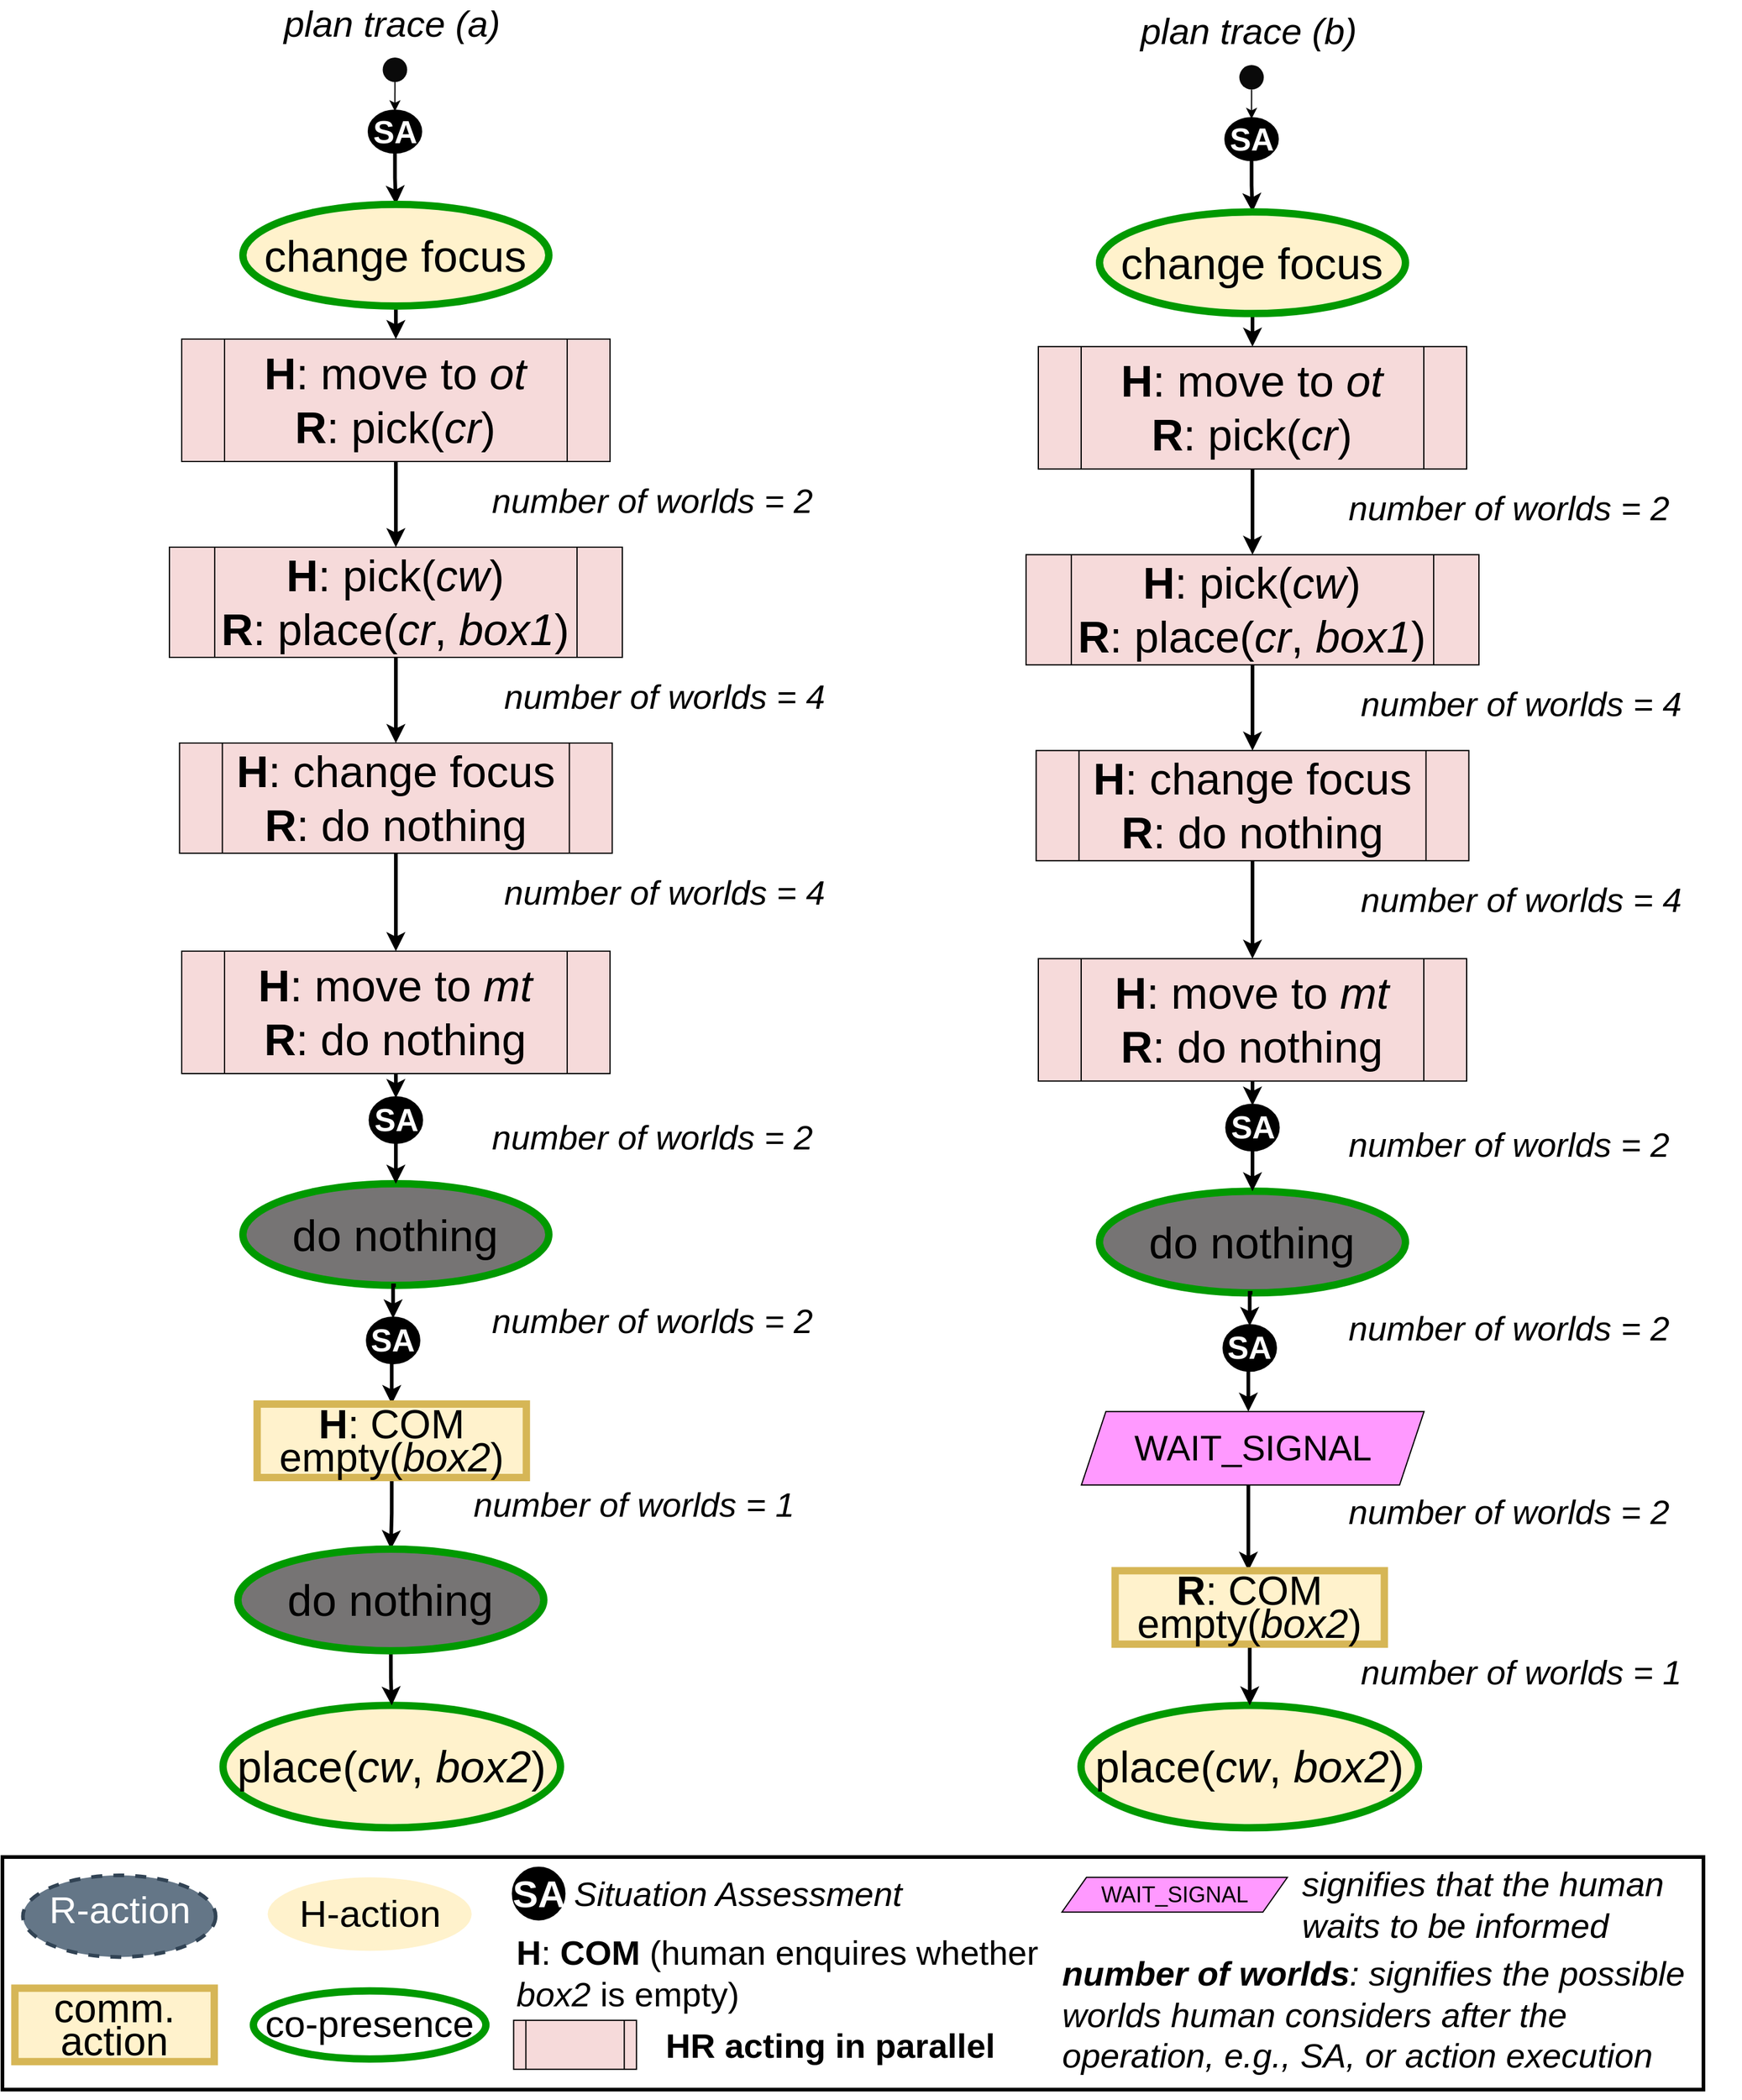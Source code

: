 <mxfile version="24.1.0" type="device">
  <diagram name="Page-1" id="h8_QtExxjoa7SY7U5OXV">
    <mxGraphModel dx="-14445" dy="-3392" grid="1" gridSize="10" guides="1" tooltips="1" connect="1" arrows="1" fold="1" page="1" pageScale="1" pageWidth="850" pageHeight="1100" math="0" shadow="0">
      <root>
        <mxCell id="0" />
        <mxCell id="1" parent="0" />
        <mxCell id="PZUrA_cyGNhuFRPBt--o-118" style="edgeStyle=orthogonalEdgeStyle;rounded=0;orthogonalLoop=1;jettySize=auto;html=1;strokeWidth=3;fontSize=33;" parent="1" source="PZUrA_cyGNhuFRPBt--o-119" target="PZUrA_cyGNhuFRPBt--o-121" edge="1">
          <mxGeometry relative="1" as="geometry" />
        </mxCell>
        <mxCell id="PZUrA_cyGNhuFRPBt--o-119" value="&lt;font color=&quot;#ffffff&quot; style=&quot;font-size: 26px;&quot;&gt;SA&lt;/font&gt;" style="ellipse;whiteSpace=wrap;html=1;shadow=0;glass=0;labelBackgroundColor=none;sketch=0;fontSize=26;strokeColor=default;strokeWidth=3;fillColor=#000000;gradientColor=none;gradientDirection=west;verticalAlign=middle;spacing=0;fontStyle=1" parent="1" vertex="1">
          <mxGeometry x="18729.98" y="5944" width="41.51" height="33" as="geometry" />
        </mxCell>
        <mxCell id="PZUrA_cyGNhuFRPBt--o-120" style="edgeStyle=orthogonalEdgeStyle;rounded=0;orthogonalLoop=1;jettySize=auto;html=1;exitX=0.5;exitY=1;exitDx=0;exitDy=0;entryX=0.5;entryY=0;entryDx=0;entryDy=0;strokeWidth=3;" parent="1" source="PZUrA_cyGNhuFRPBt--o-121" target="PZUrA_cyGNhuFRPBt--o-127" edge="1">
          <mxGeometry relative="1" as="geometry" />
        </mxCell>
        <mxCell id="PZUrA_cyGNhuFRPBt--o-121" value="&lt;font style=&quot;font-size: 36px;&quot;&gt;change focus&lt;/font&gt;" style="ellipse;whiteSpace=wrap;html=1;shadow=0;glass=0;labelBackgroundColor=none;sketch=0;fontSize=33;strokeColor=#009900;strokeWidth=6;fillColor=#fff2cc;" parent="1" vertex="1">
          <mxGeometry x="18626.49" y="6020" width="250" height="83" as="geometry" />
        </mxCell>
        <mxCell id="PZUrA_cyGNhuFRPBt--o-122" style="edgeStyle=orthogonalEdgeStyle;rounded=0;orthogonalLoop=1;jettySize=auto;html=1;exitX=0.5;exitY=1;exitDx=0;exitDy=0;entryX=0.5;entryY=0;entryDx=0;entryDy=0;" parent="1" source="PZUrA_cyGNhuFRPBt--o-123" target="PZUrA_cyGNhuFRPBt--o-119" edge="1">
          <mxGeometry relative="1" as="geometry" />
        </mxCell>
        <mxCell id="PZUrA_cyGNhuFRPBt--o-123" value="" style="ellipse;whiteSpace=wrap;html=1;aspect=fixed;strokeColor=none;strokeWidth=6;fontSize=22;fillColor=#0A0A0A;" parent="1" vertex="1">
          <mxGeometry x="18740.74" y="5900" width="20" height="20" as="geometry" />
        </mxCell>
        <mxCell id="PZUrA_cyGNhuFRPBt--o-124" style="edgeStyle=orthogonalEdgeStyle;rounded=0;orthogonalLoop=1;jettySize=auto;html=1;exitX=0.5;exitY=1;exitDx=0;exitDy=0;entryX=0.5;entryY=0;entryDx=0;entryDy=0;strokeWidth=3;" parent="1" source="PZUrA_cyGNhuFRPBt--o-125" target="PZUrA_cyGNhuFRPBt--o-129" edge="1">
          <mxGeometry relative="1" as="geometry" />
        </mxCell>
        <mxCell id="PZUrA_cyGNhuFRPBt--o-125" value="&lt;font style=&quot;font-size: 36px;&quot;&gt;&lt;b&gt;H&lt;/b&gt;: pick(&lt;i&gt;cw&lt;/i&gt;)&lt;/font&gt;&lt;div&gt;&lt;font style=&quot;font-size: 36px;&quot;&gt;&lt;b&gt;R&lt;/b&gt;: place(&lt;i&gt;cr&lt;/i&gt;, &lt;i&gt;box1&lt;/i&gt;)&lt;/font&gt;&lt;/div&gt;" style="shape=process;whiteSpace=wrap;html=1;backgroundOutline=1;fillColor=#f6dada;" parent="1" vertex="1">
          <mxGeometry x="18566.45" y="6300" width="370.1" height="90" as="geometry" />
        </mxCell>
        <mxCell id="PZUrA_cyGNhuFRPBt--o-126" style="edgeStyle=orthogonalEdgeStyle;rounded=0;orthogonalLoop=1;jettySize=auto;html=1;exitX=0.5;exitY=1;exitDx=0;exitDy=0;entryX=0.5;entryY=0;entryDx=0;entryDy=0;strokeWidth=3;" parent="1" source="PZUrA_cyGNhuFRPBt--o-127" target="PZUrA_cyGNhuFRPBt--o-125" edge="1">
          <mxGeometry relative="1" as="geometry" />
        </mxCell>
        <mxCell id="PZUrA_cyGNhuFRPBt--o-127" value="&lt;font style=&quot;font-size: 36px;&quot;&gt;&lt;b&gt;H&lt;/b&gt;: move to &lt;i&gt;ot&lt;/i&gt;&lt;/font&gt;&lt;div&gt;&lt;font style=&quot;font-size: 36px;&quot;&gt;&lt;b&gt;R&lt;/b&gt;: pick(&lt;i&gt;cr&lt;/i&gt;)&lt;/font&gt;&lt;/div&gt;" style="shape=process;whiteSpace=wrap;html=1;backgroundOutline=1;fillColor=#f6dada;" parent="1" vertex="1">
          <mxGeometry x="18576.49" y="6130" width="350" height="100" as="geometry" />
        </mxCell>
        <mxCell id="PZUrA_cyGNhuFRPBt--o-128" style="edgeStyle=orthogonalEdgeStyle;rounded=0;orthogonalLoop=1;jettySize=auto;html=1;exitX=0.5;exitY=1;exitDx=0;exitDy=0;strokeWidth=3;" parent="1" source="PZUrA_cyGNhuFRPBt--o-129" target="PZUrA_cyGNhuFRPBt--o-131" edge="1">
          <mxGeometry relative="1" as="geometry" />
        </mxCell>
        <mxCell id="PZUrA_cyGNhuFRPBt--o-129" value="&lt;font style=&quot;font-size: 36px;&quot;&gt;&lt;b&gt;H&lt;/b&gt;: change focus&lt;/font&gt;&lt;div&gt;&lt;font style=&quot;font-size: 36px;&quot;&gt;&lt;b&gt;R&lt;/b&gt;: do nothing&lt;/font&gt;&lt;/div&gt;" style="shape=process;whiteSpace=wrap;html=1;backgroundOutline=1;fillColor=#f6dada;" parent="1" vertex="1">
          <mxGeometry x="18574.72" y="6460" width="353.56" height="90" as="geometry" />
        </mxCell>
        <mxCell id="PZUrA_cyGNhuFRPBt--o-130" style="edgeStyle=orthogonalEdgeStyle;rounded=0;orthogonalLoop=1;jettySize=auto;html=1;exitX=0.5;exitY=1;exitDx=0;exitDy=0;entryX=0.5;entryY=0;entryDx=0;entryDy=0;strokeWidth=3;" parent="1" source="PZUrA_cyGNhuFRPBt--o-131" target="PZUrA_cyGNhuFRPBt--o-135" edge="1">
          <mxGeometry relative="1" as="geometry" />
        </mxCell>
        <mxCell id="PZUrA_cyGNhuFRPBt--o-131" value="&lt;font style=&quot;font-size: 36px;&quot;&gt;&lt;b&gt;H&lt;/b&gt;: move to &lt;i&gt;mt&lt;/i&gt;&lt;/font&gt;&lt;div&gt;&lt;font style=&quot;font-size: 36px;&quot;&gt;&lt;b&gt;R&lt;/b&gt;:&amp;nbsp;&lt;/font&gt;&lt;span style=&quot;font-size: 36px; background-color: initial;&quot;&gt;do nothing&lt;/span&gt;&lt;/div&gt;" style="shape=process;whiteSpace=wrap;html=1;backgroundOutline=1;fillColor=#f6dada;" parent="1" vertex="1">
          <mxGeometry x="18576.49" y="6630" width="350" height="100" as="geometry" />
        </mxCell>
        <mxCell id="PZUrA_cyGNhuFRPBt--o-132" style="edgeStyle=orthogonalEdgeStyle;rounded=0;orthogonalLoop=1;jettySize=auto;html=1;exitX=0.5;exitY=1;exitDx=0;exitDy=0;entryX=0.5;entryY=0;entryDx=0;entryDy=0;strokeWidth=3;" parent="1" source="PZUrA_cyGNhuFRPBt--o-150" target="PZUrA_cyGNhuFRPBt--o-137" edge="1">
          <mxGeometry relative="1" as="geometry" />
        </mxCell>
        <mxCell id="PZUrA_cyGNhuFRPBt--o-133" value="&lt;font style=&quot;font-size: 36px;&quot;&gt;do nothing&lt;/font&gt;" style="ellipse;whiteSpace=wrap;html=1;shadow=0;glass=0;labelBackgroundColor=none;sketch=0;fontSize=33;strokeColor=#009900;strokeWidth=6;fillColor=#767474;" parent="1" vertex="1">
          <mxGeometry x="18626.49" y="6820" width="250" height="83" as="geometry" />
        </mxCell>
        <mxCell id="PZUrA_cyGNhuFRPBt--o-134" style="edgeStyle=orthogonalEdgeStyle;rounded=0;orthogonalLoop=1;jettySize=auto;html=1;exitX=0.5;exitY=1;exitDx=0;exitDy=0;entryX=0.5;entryY=0;entryDx=0;entryDy=0;strokeWidth=3;" parent="1" source="PZUrA_cyGNhuFRPBt--o-135" target="PZUrA_cyGNhuFRPBt--o-133" edge="1">
          <mxGeometry relative="1" as="geometry" />
        </mxCell>
        <mxCell id="PZUrA_cyGNhuFRPBt--o-135" value="&lt;font color=&quot;#ffffff&quot; style=&quot;font-size: 26px;&quot;&gt;SA&lt;/font&gt;" style="ellipse;whiteSpace=wrap;html=1;shadow=0;glass=0;labelBackgroundColor=none;sketch=0;fontSize=26;strokeColor=default;strokeWidth=3;fillColor=#000000;gradientColor=none;gradientDirection=west;verticalAlign=middle;spacing=0;fontStyle=1" parent="1" vertex="1">
          <mxGeometry x="18730.74" y="6750" width="41.51" height="36" as="geometry" />
        </mxCell>
        <mxCell id="PZUrA_cyGNhuFRPBt--o-163" style="edgeStyle=orthogonalEdgeStyle;rounded=0;orthogonalLoop=1;jettySize=auto;html=1;exitX=0.5;exitY=1;exitDx=0;exitDy=0;entryX=0.5;entryY=0;entryDx=0;entryDy=0;strokeWidth=3;" parent="1" source="PZUrA_cyGNhuFRPBt--o-137" target="PZUrA_cyGNhuFRPBt--o-140" edge="1">
          <mxGeometry relative="1" as="geometry" />
        </mxCell>
        <mxCell id="PZUrA_cyGNhuFRPBt--o-137" value="&lt;p style=&quot;line-height: 0.8;&quot;&gt;&lt;b&gt;H&lt;/b&gt;: COM&lt;br&gt;empty(&lt;i&gt;box2&lt;/i&gt;)&lt;/p&gt;" style="rounded=0;whiteSpace=wrap;html=1;strokeColor=#d6b656;strokeWidth=6;fillColor=#fff2cc;fontSize=33;" parent="1" vertex="1">
          <mxGeometry x="18638.13" y="7000" width="220" height="60" as="geometry" />
        </mxCell>
        <mxCell id="PZUrA_cyGNhuFRPBt--o-138" value="&lt;font style=&quot;font-size: 36px;&quot;&gt;place(&lt;i&gt;cw&lt;/i&gt;, &lt;i&gt;box2&lt;/i&gt;)&lt;/font&gt;" style="ellipse;whiteSpace=wrap;html=1;shadow=0;glass=0;labelBackgroundColor=none;sketch=0;fontSize=33;strokeColor=#009900;strokeWidth=6;fillColor=#fff2cc;" parent="1" vertex="1">
          <mxGeometry x="18610.26" y="7246.14" width="275.75" height="100" as="geometry" />
        </mxCell>
        <mxCell id="PZUrA_cyGNhuFRPBt--o-166" style="edgeStyle=orthogonalEdgeStyle;rounded=0;orthogonalLoop=1;jettySize=auto;html=1;exitX=0.5;exitY=1;exitDx=0;exitDy=0;entryX=0.5;entryY=0;entryDx=0;entryDy=0;strokeWidth=3;" parent="1" source="PZUrA_cyGNhuFRPBt--o-140" target="PZUrA_cyGNhuFRPBt--o-138" edge="1">
          <mxGeometry relative="1" as="geometry" />
        </mxCell>
        <mxCell id="PZUrA_cyGNhuFRPBt--o-140" value="&lt;font style=&quot;font-size: 36px;&quot;&gt;do nothing&lt;/font&gt;" style="ellipse;whiteSpace=wrap;html=1;shadow=0;glass=0;labelBackgroundColor=none;sketch=0;fontSize=33;strokeColor=#009900;strokeWidth=6;fillColor=#767474;" parent="1" vertex="1">
          <mxGeometry x="18622.38" y="7118.5" width="250" height="83" as="geometry" />
        </mxCell>
        <mxCell id="PZUrA_cyGNhuFRPBt--o-141" value="" style="rounded=0;whiteSpace=wrap;html=1;shadow=0;glass=0;labelBackgroundColor=none;labelBorderColor=none;sketch=0;fontSize=28;fontColor=#000000;strokeColor=#000000;strokeWidth=3;fillColor=none;gradientColor=none;gradientDirection=west;container=0;" parent="1" vertex="1">
          <mxGeometry x="18430" y="7370" width="1390" height="190" as="geometry" />
        </mxCell>
        <mxCell id="PZUrA_cyGNhuFRPBt--o-142" value="&lt;p style=&quot;line-height: 0.8; font-size: 31px;&quot;&gt;co-presence&lt;/p&gt;" style="ellipse;whiteSpace=wrap;html=1;shadow=0;glass=0;labelBackgroundColor=none;sketch=0;fontSize=31;strokeColor=#009900;strokeWidth=6;fillColor=none;gradientDirection=west;container=0;" parent="1" vertex="1">
          <mxGeometry x="18635.06" y="7479.32" width="190" height="55.68" as="geometry" />
        </mxCell>
        <mxCell id="PZUrA_cyGNhuFRPBt--o-143" value="&lt;i&gt;Situation Assessment&lt;/i&gt;" style="text;html=1;strokeColor=none;fillColor=none;align=left;verticalAlign=middle;whiteSpace=wrap;rounded=0;shadow=0;glass=0;labelBackgroundColor=none;labelBorderColor=none;sketch=0;fontSize=28;fontColor=#000000;container=0;" parent="1" vertex="1">
          <mxGeometry x="18894.93" y="7388.3" width="311.8" height="23.14" as="geometry" />
        </mxCell>
        <mxCell id="PZUrA_cyGNhuFRPBt--o-144" value="&lt;span style=&quot;font-size: 28px;&quot;&gt;&lt;b&gt;H&lt;/b&gt;:&amp;nbsp;&lt;/span&gt;&lt;span style=&quot;font-size: 28px;&quot;&gt;&lt;b&gt;COM&lt;/b&gt;&lt;/span&gt;&amp;nbsp;(human enquires whether &lt;i&gt;box2&lt;/i&gt; is empty)" style="text;html=1;strokeColor=none;fillColor=none;align=left;verticalAlign=middle;whiteSpace=wrap;rounded=0;shadow=0;glass=0;labelBackgroundColor=none;labelBorderColor=none;sketch=0;fontSize=28;fontColor=#000000;container=0;" parent="1" vertex="1">
          <mxGeometry x="18847.73" y="7426.6" width="460.8" height="76.8" as="geometry" />
        </mxCell>
        <mxCell id="PZUrA_cyGNhuFRPBt--o-145" value="&lt;font color=&quot;#ffffff&quot; style=&quot;font-size: 31px;&quot;&gt;SA&lt;/font&gt;" style="ellipse;whiteSpace=wrap;html=1;shadow=0;glass=0;labelBackgroundColor=none;sketch=0;fontSize=31;strokeColor=default;strokeWidth=3;fillColor=#000000;gradientColor=none;gradientDirection=west;verticalAlign=middle;spacing=0;fontStyle=1;container=0;" parent="1" vertex="1">
          <mxGeometry x="18847.73" y="7379.42" width="40.9" height="40.9" as="geometry" />
        </mxCell>
        <mxCell id="PZUrA_cyGNhuFRPBt--o-146" value="&lt;p style=&quot;line-height: 0.8; font-size: 31px;&quot;&gt;R-action&lt;/p&gt;" style="ellipse;whiteSpace=wrap;shadow=0;glass=0;dashed=1;labelBackgroundColor=none;sketch=0;fontSize=31;strokeColor=#314354;strokeWidth=3;fillColor=#647687;container=0;spacingBottom=8;html=1;fontColor=#ffffff;" parent="1" vertex="1">
          <mxGeometry x="18446.73" y="7385" width="157.5" height="66.7" as="geometry" />
        </mxCell>
        <mxCell id="PZUrA_cyGNhuFRPBt--o-147" value="&lt;p style=&quot;line-height: 0.8; font-size: 31px;&quot;&gt;H-action&lt;/p&gt;" style="ellipse;whiteSpace=wrap;shadow=0;glass=0;dashed=1;labelBackgroundColor=none;sketch=0;fontSize=31;strokeColor=none;strokeWidth=3;fillColor=#FFF2CC;gradientColor=none;container=0;html=1;" parent="1" vertex="1">
          <mxGeometry x="18646.73" y="7386.65" width="166.67" height="60" as="geometry" />
        </mxCell>
        <mxCell id="PZUrA_cyGNhuFRPBt--o-148" value="&lt;p style=&quot;line-height: 0.8;&quot;&gt;comm.&lt;br&gt;action&lt;/p&gt;" style="rounded=0;whiteSpace=wrap;html=1;strokeColor=#d6b656;strokeWidth=6;fillColor=#fff2cc;fontSize=33;" parent="1" vertex="1">
          <mxGeometry x="18440.17" y="7477.16" width="162.91" height="60" as="geometry" />
        </mxCell>
        <mxCell id="PZUrA_cyGNhuFRPBt--o-149" value="" style="edgeStyle=orthogonalEdgeStyle;rounded=0;orthogonalLoop=1;jettySize=auto;html=1;exitX=0.5;exitY=1;exitDx=0;exitDy=0;entryX=0.5;entryY=0;entryDx=0;entryDy=0;strokeWidth=3;" parent="1" source="PZUrA_cyGNhuFRPBt--o-133" target="PZUrA_cyGNhuFRPBt--o-150" edge="1">
          <mxGeometry relative="1" as="geometry">
            <mxPoint x="18751" y="6903" as="sourcePoint" />
            <mxPoint x="18752" y="7000" as="targetPoint" />
          </mxGeometry>
        </mxCell>
        <mxCell id="PZUrA_cyGNhuFRPBt--o-150" value="&lt;font color=&quot;#ffffff&quot; style=&quot;font-size: 26px;&quot;&gt;SA&lt;/font&gt;" style="ellipse;whiteSpace=wrap;html=1;shadow=0;glass=0;labelBackgroundColor=none;sketch=0;fontSize=26;strokeColor=default;strokeWidth=3;fillColor=#000000;gradientColor=none;gradientDirection=west;verticalAlign=middle;spacing=0;fontStyle=1" parent="1" vertex="1">
          <mxGeometry x="18728.49" y="6930" width="41.51" height="36" as="geometry" />
        </mxCell>
        <mxCell id="PZUrA_cyGNhuFRPBt--o-155" value="" style="shape=process;whiteSpace=wrap;html=1;backgroundOutline=1;fillColor=#f6dada;" parent="1" vertex="1">
          <mxGeometry x="18847.73" y="7503.4" width="100.4" height="40" as="geometry" />
        </mxCell>
        <mxCell id="PZUrA_cyGNhuFRPBt--o-156" value="&lt;b&gt;HR acting in parallel&lt;/b&gt;" style="text;html=1;strokeColor=none;fillColor=none;align=left;verticalAlign=middle;whiteSpace=wrap;rounded=0;shadow=0;glass=0;labelBackgroundColor=none;labelBorderColor=none;sketch=0;fontSize=28;fontColor=#000000;container=0;" parent="1" vertex="1">
          <mxGeometry x="18970" y="7503.4" width="310" height="41.6" as="geometry" />
        </mxCell>
        <mxCell id="PZUrA_cyGNhuFRPBt--o-157" value="&lt;i&gt;number of worlds = 4&lt;/i&gt;" style="text;html=1;strokeColor=none;fillColor=none;align=left;verticalAlign=middle;whiteSpace=wrap;rounded=0;shadow=0;glass=0;labelBackgroundColor=none;labelBorderColor=none;sketch=0;fontSize=28;fontColor=#000000;container=0;" parent="1" vertex="1">
          <mxGeometry x="18838.2" y="6570" width="311.8" height="23.14" as="geometry" />
        </mxCell>
        <mxCell id="PZUrA_cyGNhuFRPBt--o-158" value="&lt;i&gt;number of worlds = 2&lt;/i&gt;" style="text;html=1;strokeColor=none;fillColor=none;align=left;verticalAlign=middle;whiteSpace=wrap;rounded=0;shadow=0;glass=0;labelBackgroundColor=none;labelBorderColor=none;sketch=0;fontSize=28;fontColor=#000000;container=0;" parent="1" vertex="1">
          <mxGeometry x="18828.2" y="6250" width="311.8" height="23.14" as="geometry" />
        </mxCell>
        <mxCell id="PZUrA_cyGNhuFRPBt--o-159" value="&lt;i&gt;number of worlds = 4&lt;/i&gt;" style="text;html=1;strokeColor=none;fillColor=none;align=left;verticalAlign=middle;whiteSpace=wrap;rounded=0;shadow=0;glass=0;labelBackgroundColor=none;labelBorderColor=none;sketch=0;fontSize=28;fontColor=#000000;container=0;" parent="1" vertex="1">
          <mxGeometry x="18838.2" y="6410" width="311.8" height="23.14" as="geometry" />
        </mxCell>
        <mxCell id="PZUrA_cyGNhuFRPBt--o-160" value="&lt;i&gt;number of worlds = 2&lt;/i&gt;" style="text;html=1;strokeColor=none;fillColor=none;align=left;verticalAlign=middle;whiteSpace=wrap;rounded=0;shadow=0;glass=0;labelBackgroundColor=none;labelBorderColor=none;sketch=0;fontSize=28;fontColor=#000000;container=0;" parent="1" vertex="1">
          <mxGeometry x="18828.2" y="6770" width="311.8" height="23.14" as="geometry" />
        </mxCell>
        <mxCell id="PZUrA_cyGNhuFRPBt--o-161" value="&lt;i&gt;number of worlds = 2&lt;/i&gt;" style="text;html=1;strokeColor=none;fillColor=none;align=left;verticalAlign=middle;whiteSpace=wrap;rounded=0;shadow=0;glass=0;labelBackgroundColor=none;labelBorderColor=none;sketch=0;fontSize=28;fontColor=#000000;container=0;" parent="1" vertex="1">
          <mxGeometry x="18828.2" y="6920" width="311.8" height="23.14" as="geometry" />
        </mxCell>
        <mxCell id="PZUrA_cyGNhuFRPBt--o-162" value="&lt;i&gt;number of worlds = 1&lt;/i&gt;" style="text;html=1;strokeColor=none;fillColor=none;align=left;verticalAlign=middle;whiteSpace=wrap;rounded=0;shadow=0;glass=0;labelBackgroundColor=none;labelBorderColor=none;sketch=0;fontSize=28;fontColor=#000000;container=0;" parent="1" vertex="1">
          <mxGeometry x="18813" y="7070" width="311.8" height="23.14" as="geometry" />
        </mxCell>
        <mxCell id="PZUrA_cyGNhuFRPBt--o-169" style="edgeStyle=orthogonalEdgeStyle;rounded=0;orthogonalLoop=1;jettySize=auto;html=1;strokeWidth=3;fontSize=33;" parent="1" source="PZUrA_cyGNhuFRPBt--o-170" target="PZUrA_cyGNhuFRPBt--o-172" edge="1">
          <mxGeometry relative="1" as="geometry" />
        </mxCell>
        <mxCell id="PZUrA_cyGNhuFRPBt--o-170" value="&lt;font color=&quot;#ffffff&quot; style=&quot;font-size: 26px;&quot;&gt;SA&lt;/font&gt;" style="ellipse;whiteSpace=wrap;html=1;shadow=0;glass=0;labelBackgroundColor=none;sketch=0;fontSize=26;strokeColor=default;strokeWidth=3;fillColor=#000000;gradientColor=none;gradientDirection=west;verticalAlign=middle;spacing=0;fontStyle=1" parent="1" vertex="1">
          <mxGeometry x="19429.98" y="5950.14" width="41.51" height="33" as="geometry" />
        </mxCell>
        <mxCell id="PZUrA_cyGNhuFRPBt--o-171" style="edgeStyle=orthogonalEdgeStyle;rounded=0;orthogonalLoop=1;jettySize=auto;html=1;exitX=0.5;exitY=1;exitDx=0;exitDy=0;entryX=0.5;entryY=0;entryDx=0;entryDy=0;strokeWidth=3;" parent="1" source="PZUrA_cyGNhuFRPBt--o-172" target="PZUrA_cyGNhuFRPBt--o-178" edge="1">
          <mxGeometry relative="1" as="geometry" />
        </mxCell>
        <mxCell id="PZUrA_cyGNhuFRPBt--o-172" value="&lt;font style=&quot;font-size: 36px;&quot;&gt;change focus&lt;/font&gt;" style="ellipse;whiteSpace=wrap;html=1;shadow=0;glass=0;labelBackgroundColor=none;sketch=0;fontSize=33;strokeColor=#009900;strokeWidth=6;fillColor=#fff2cc;" parent="1" vertex="1">
          <mxGeometry x="19326.49" y="6026.14" width="250" height="83" as="geometry" />
        </mxCell>
        <mxCell id="PZUrA_cyGNhuFRPBt--o-173" style="edgeStyle=orthogonalEdgeStyle;rounded=0;orthogonalLoop=1;jettySize=auto;html=1;exitX=0.5;exitY=1;exitDx=0;exitDy=0;entryX=0.5;entryY=0;entryDx=0;entryDy=0;" parent="1" source="PZUrA_cyGNhuFRPBt--o-174" target="PZUrA_cyGNhuFRPBt--o-170" edge="1">
          <mxGeometry relative="1" as="geometry" />
        </mxCell>
        <mxCell id="PZUrA_cyGNhuFRPBt--o-174" value="" style="ellipse;whiteSpace=wrap;html=1;aspect=fixed;strokeColor=none;strokeWidth=6;fontSize=22;fillColor=#0A0A0A;" parent="1" vertex="1">
          <mxGeometry x="19440.74" y="5906.14" width="20" height="20" as="geometry" />
        </mxCell>
        <mxCell id="PZUrA_cyGNhuFRPBt--o-175" style="edgeStyle=orthogonalEdgeStyle;rounded=0;orthogonalLoop=1;jettySize=auto;html=1;exitX=0.5;exitY=1;exitDx=0;exitDy=0;entryX=0.5;entryY=0;entryDx=0;entryDy=0;strokeWidth=3;" parent="1" source="PZUrA_cyGNhuFRPBt--o-176" target="PZUrA_cyGNhuFRPBt--o-180" edge="1">
          <mxGeometry relative="1" as="geometry" />
        </mxCell>
        <mxCell id="PZUrA_cyGNhuFRPBt--o-176" value="&lt;font style=&quot;font-size: 36px;&quot;&gt;&lt;b&gt;H&lt;/b&gt;: pick(&lt;i&gt;cw&lt;/i&gt;)&lt;/font&gt;&lt;div&gt;&lt;font style=&quot;font-size: 36px;&quot;&gt;&lt;b&gt;R&lt;/b&gt;: place(&lt;i&gt;cr&lt;/i&gt;, &lt;i&gt;box1&lt;/i&gt;)&lt;/font&gt;&lt;/div&gt;" style="shape=process;whiteSpace=wrap;html=1;backgroundOutline=1;fillColor=#f6dada;" parent="1" vertex="1">
          <mxGeometry x="19266.45" y="6306.14" width="370.1" height="90" as="geometry" />
        </mxCell>
        <mxCell id="PZUrA_cyGNhuFRPBt--o-177" style="edgeStyle=orthogonalEdgeStyle;rounded=0;orthogonalLoop=1;jettySize=auto;html=1;exitX=0.5;exitY=1;exitDx=0;exitDy=0;entryX=0.5;entryY=0;entryDx=0;entryDy=0;strokeWidth=3;" parent="1" source="PZUrA_cyGNhuFRPBt--o-178" target="PZUrA_cyGNhuFRPBt--o-176" edge="1">
          <mxGeometry relative="1" as="geometry" />
        </mxCell>
        <mxCell id="PZUrA_cyGNhuFRPBt--o-178" value="&lt;font style=&quot;font-size: 36px;&quot;&gt;&lt;b&gt;H&lt;/b&gt;: move to &lt;i&gt;ot&lt;/i&gt;&lt;/font&gt;&lt;div&gt;&lt;font style=&quot;font-size: 36px;&quot;&gt;&lt;b&gt;R&lt;/b&gt;: pick(&lt;i&gt;cr&lt;/i&gt;)&lt;/font&gt;&lt;/div&gt;" style="shape=process;whiteSpace=wrap;html=1;backgroundOutline=1;fillColor=#f6dada;" parent="1" vertex="1">
          <mxGeometry x="19276.49" y="6136.14" width="350" height="100" as="geometry" />
        </mxCell>
        <mxCell id="PZUrA_cyGNhuFRPBt--o-179" style="edgeStyle=orthogonalEdgeStyle;rounded=0;orthogonalLoop=1;jettySize=auto;html=1;exitX=0.5;exitY=1;exitDx=0;exitDy=0;strokeWidth=3;" parent="1" source="PZUrA_cyGNhuFRPBt--o-180" target="PZUrA_cyGNhuFRPBt--o-182" edge="1">
          <mxGeometry relative="1" as="geometry" />
        </mxCell>
        <mxCell id="PZUrA_cyGNhuFRPBt--o-180" value="&lt;font style=&quot;font-size: 36px;&quot;&gt;&lt;b&gt;H&lt;/b&gt;: change focus&lt;/font&gt;&lt;div&gt;&lt;font style=&quot;font-size: 36px;&quot;&gt;&lt;b&gt;R&lt;/b&gt;: do nothing&lt;/font&gt;&lt;/div&gt;" style="shape=process;whiteSpace=wrap;html=1;backgroundOutline=1;fillColor=#f6dada;" parent="1" vertex="1">
          <mxGeometry x="19274.72" y="6466.14" width="353.56" height="90" as="geometry" />
        </mxCell>
        <mxCell id="PZUrA_cyGNhuFRPBt--o-181" style="edgeStyle=orthogonalEdgeStyle;rounded=0;orthogonalLoop=1;jettySize=auto;html=1;exitX=0.5;exitY=1;exitDx=0;exitDy=0;entryX=0.5;entryY=0;entryDx=0;entryDy=0;strokeWidth=3;" parent="1" source="PZUrA_cyGNhuFRPBt--o-182" target="PZUrA_cyGNhuFRPBt--o-186" edge="1">
          <mxGeometry relative="1" as="geometry" />
        </mxCell>
        <mxCell id="PZUrA_cyGNhuFRPBt--o-182" value="&lt;font style=&quot;font-size: 36px;&quot;&gt;&lt;b&gt;H&lt;/b&gt;: move to &lt;i&gt;mt&lt;/i&gt;&lt;/font&gt;&lt;div&gt;&lt;font style=&quot;font-size: 36px;&quot;&gt;&lt;b&gt;R&lt;/b&gt;:&amp;nbsp;&lt;/font&gt;&lt;span style=&quot;font-size: 36px; background-color: initial;&quot;&gt;do nothing&lt;/span&gt;&lt;/div&gt;" style="shape=process;whiteSpace=wrap;html=1;backgroundOutline=1;fillColor=#f6dada;" parent="1" vertex="1">
          <mxGeometry x="19276.49" y="6636.14" width="350" height="100" as="geometry" />
        </mxCell>
        <mxCell id="PZUrA_cyGNhuFRPBt--o-183" style="edgeStyle=orthogonalEdgeStyle;rounded=0;orthogonalLoop=1;jettySize=auto;html=1;exitX=0.5;exitY=1;exitDx=0;exitDy=0;entryX=0.5;entryY=0;entryDx=0;entryDy=0;strokeWidth=3;" parent="1" source="PZUrA_cyGNhuFRPBt--o-193" edge="1">
          <mxGeometry relative="1" as="geometry">
            <mxPoint x="19448.13" y="7006.14" as="targetPoint" />
          </mxGeometry>
        </mxCell>
        <mxCell id="PZUrA_cyGNhuFRPBt--o-184" value="&lt;font style=&quot;font-size: 36px;&quot;&gt;do nothing&lt;/font&gt;" style="ellipse;whiteSpace=wrap;html=1;shadow=0;glass=0;labelBackgroundColor=none;sketch=0;fontSize=33;strokeColor=#009900;strokeWidth=6;fillColor=#767474;" parent="1" vertex="1">
          <mxGeometry x="19326.49" y="6826.14" width="250" height="83" as="geometry" />
        </mxCell>
        <mxCell id="PZUrA_cyGNhuFRPBt--o-185" style="edgeStyle=orthogonalEdgeStyle;rounded=0;orthogonalLoop=1;jettySize=auto;html=1;exitX=0.5;exitY=1;exitDx=0;exitDy=0;entryX=0.5;entryY=0;entryDx=0;entryDy=0;strokeWidth=3;" parent="1" source="PZUrA_cyGNhuFRPBt--o-186" target="PZUrA_cyGNhuFRPBt--o-184" edge="1">
          <mxGeometry relative="1" as="geometry" />
        </mxCell>
        <mxCell id="PZUrA_cyGNhuFRPBt--o-186" value="&lt;font color=&quot;#ffffff&quot; style=&quot;font-size: 26px;&quot;&gt;SA&lt;/font&gt;" style="ellipse;whiteSpace=wrap;html=1;shadow=0;glass=0;labelBackgroundColor=none;sketch=0;fontSize=26;strokeColor=default;strokeWidth=3;fillColor=#000000;gradientColor=none;gradientDirection=west;verticalAlign=middle;spacing=0;fontStyle=1" parent="1" vertex="1">
          <mxGeometry x="19430.74" y="6756.14" width="41.51" height="36" as="geometry" />
        </mxCell>
        <mxCell id="PZUrA_cyGNhuFRPBt--o-187" style="edgeStyle=orthogonalEdgeStyle;rounded=0;orthogonalLoop=1;jettySize=auto;html=1;exitX=0.5;exitY=1;exitDx=0;exitDy=0;entryX=0.5;entryY=0;entryDx=0;entryDy=0;strokeWidth=3;" parent="1" edge="1">
          <mxGeometry relative="1" as="geometry">
            <mxPoint x="19448.13" y="7056.14" as="sourcePoint" />
            <mxPoint x="19448.13" y="7136.14" as="targetPoint" />
          </mxGeometry>
        </mxCell>
        <mxCell id="PZUrA_cyGNhuFRPBt--o-189" value="&lt;font style=&quot;font-size: 36px;&quot;&gt;place(&lt;i&gt;cw&lt;/i&gt;, &lt;i&gt;box2&lt;/i&gt;)&lt;/font&gt;" style="ellipse;whiteSpace=wrap;html=1;shadow=0;glass=0;labelBackgroundColor=none;sketch=0;fontSize=33;strokeColor=#009900;strokeWidth=6;fillColor=#fff2cc;" parent="1" vertex="1">
          <mxGeometry x="19311.37" y="7246.14" width="275.75" height="100" as="geometry" />
        </mxCell>
        <mxCell id="PZUrA_cyGNhuFRPBt--o-192" value="" style="edgeStyle=orthogonalEdgeStyle;rounded=0;orthogonalLoop=1;jettySize=auto;html=1;exitX=0.5;exitY=1;exitDx=0;exitDy=0;entryX=0.5;entryY=0;entryDx=0;entryDy=0;strokeWidth=3;" parent="1" source="PZUrA_cyGNhuFRPBt--o-184" target="PZUrA_cyGNhuFRPBt--o-193" edge="1">
          <mxGeometry relative="1" as="geometry">
            <mxPoint x="19451" y="6909.14" as="sourcePoint" />
            <mxPoint x="19452" y="7006.14" as="targetPoint" />
          </mxGeometry>
        </mxCell>
        <mxCell id="PZUrA_cyGNhuFRPBt--o-193" value="&lt;font color=&quot;#ffffff&quot; style=&quot;font-size: 26px;&quot;&gt;SA&lt;/font&gt;" style="ellipse;whiteSpace=wrap;html=1;shadow=0;glass=0;labelBackgroundColor=none;sketch=0;fontSize=26;strokeColor=default;strokeWidth=3;fillColor=#000000;gradientColor=none;gradientDirection=west;verticalAlign=middle;spacing=0;fontStyle=1" parent="1" vertex="1">
          <mxGeometry x="19428.49" y="6936.14" width="41.51" height="36" as="geometry" />
        </mxCell>
        <mxCell id="PZUrA_cyGNhuFRPBt--o-194" value="&lt;i&gt;number of worlds = 4&lt;/i&gt;" style="text;html=1;strokeColor=none;fillColor=none;align=left;verticalAlign=middle;whiteSpace=wrap;rounded=0;shadow=0;glass=0;labelBackgroundColor=none;labelBorderColor=none;sketch=0;fontSize=28;fontColor=#000000;container=0;" parent="1" vertex="1">
          <mxGeometry x="19538.2" y="6576.14" width="311.8" height="23.14" as="geometry" />
        </mxCell>
        <mxCell id="PZUrA_cyGNhuFRPBt--o-195" value="&lt;i&gt;number of worlds = 2&lt;/i&gt;" style="text;html=1;strokeColor=none;fillColor=none;align=left;verticalAlign=middle;whiteSpace=wrap;rounded=0;shadow=0;glass=0;labelBackgroundColor=none;labelBorderColor=none;sketch=0;fontSize=28;fontColor=#000000;container=0;" parent="1" vertex="1">
          <mxGeometry x="19528.2" y="6256.14" width="311.8" height="23.14" as="geometry" />
        </mxCell>
        <mxCell id="PZUrA_cyGNhuFRPBt--o-196" value="&lt;i&gt;number of worlds = 4&lt;/i&gt;" style="text;html=1;strokeColor=none;fillColor=none;align=left;verticalAlign=middle;whiteSpace=wrap;rounded=0;shadow=0;glass=0;labelBackgroundColor=none;labelBorderColor=none;sketch=0;fontSize=28;fontColor=#000000;container=0;" parent="1" vertex="1">
          <mxGeometry x="19538.2" y="6416.14" width="311.8" height="23.14" as="geometry" />
        </mxCell>
        <mxCell id="PZUrA_cyGNhuFRPBt--o-197" value="&lt;i&gt;number of worlds = 2&lt;/i&gt;" style="text;html=1;strokeColor=none;fillColor=none;align=left;verticalAlign=middle;whiteSpace=wrap;rounded=0;shadow=0;glass=0;labelBackgroundColor=none;labelBorderColor=none;sketch=0;fontSize=28;fontColor=#000000;container=0;" parent="1" vertex="1">
          <mxGeometry x="19528.2" y="6776.14" width="311.8" height="23.14" as="geometry" />
        </mxCell>
        <mxCell id="PZUrA_cyGNhuFRPBt--o-198" value="&lt;i&gt;number of worlds = 2&lt;/i&gt;" style="text;html=1;strokeColor=none;fillColor=none;align=left;verticalAlign=middle;whiteSpace=wrap;rounded=0;shadow=0;glass=0;labelBackgroundColor=none;labelBorderColor=none;sketch=0;fontSize=28;fontColor=#000000;container=0;" parent="1" vertex="1">
          <mxGeometry x="19528.2" y="6926.14" width="311.8" height="23.14" as="geometry" />
        </mxCell>
        <mxCell id="PZUrA_cyGNhuFRPBt--o-199" value="&lt;i&gt;&lt;font style=&quot;font-size: 30px;&quot;&gt;plan trace (a)&lt;/font&gt;&lt;/i&gt;" style="text;html=1;strokeColor=none;fillColor=none;align=left;verticalAlign=middle;whiteSpace=wrap;rounded=0;shadow=0;glass=0;labelBackgroundColor=none;labelBorderColor=none;sketch=0;fontSize=28;fontColor=#000000;container=0;" parent="1" vertex="1">
          <mxGeometry x="18658.02" y="5860" width="190" height="23.14" as="geometry" />
        </mxCell>
        <mxCell id="PZUrA_cyGNhuFRPBt--o-201" value="&lt;font style=&quot;font-size: 29px;&quot;&gt;WAIT_SIGNAL&lt;/font&gt;" style="shape=parallelogram;perimeter=parallelogramPerimeter;whiteSpace=wrap;html=1;fixedSize=1;fillColor=#FF99FF;" parent="1" vertex="1">
          <mxGeometry x="19311.67" y="7006.14" width="280" height="60" as="geometry" />
        </mxCell>
        <mxCell id="PZUrA_cyGNhuFRPBt--o-204" style="edgeStyle=orthogonalEdgeStyle;rounded=0;orthogonalLoop=1;jettySize=auto;html=1;exitX=0.5;exitY=1;exitDx=0;exitDy=0;entryX=0.5;entryY=0;entryDx=0;entryDy=0;strokeWidth=3;" parent="1" source="PZUrA_cyGNhuFRPBt--o-202" target="PZUrA_cyGNhuFRPBt--o-189" edge="1">
          <mxGeometry relative="1" as="geometry" />
        </mxCell>
        <mxCell id="PZUrA_cyGNhuFRPBt--o-202" value="&lt;p style=&quot;line-height: 0.8;&quot;&gt;&lt;b&gt;R&lt;/b&gt;: COM&lt;br&gt;empty(&lt;i&gt;box2&lt;/i&gt;)&lt;/p&gt;" style="rounded=0;whiteSpace=wrap;html=1;strokeColor=#d6b656;strokeWidth=6;fillColor=#fff2cc;fontSize=33;" parent="1" vertex="1">
          <mxGeometry x="19339.24" y="7136.14" width="220" height="60" as="geometry" />
        </mxCell>
        <mxCell id="PZUrA_cyGNhuFRPBt--o-205" value="&lt;i&gt;number of worlds = 2&lt;/i&gt;" style="text;html=1;strokeColor=none;fillColor=none;align=left;verticalAlign=middle;whiteSpace=wrap;rounded=0;shadow=0;glass=0;labelBackgroundColor=none;labelBorderColor=none;sketch=0;fontSize=28;fontColor=#000000;container=0;" parent="1" vertex="1">
          <mxGeometry x="19528.2" y="7076.14" width="311.8" height="23.14" as="geometry" />
        </mxCell>
        <mxCell id="PZUrA_cyGNhuFRPBt--o-206" value="&lt;i&gt;number of worlds = 1&lt;/i&gt;" style="text;html=1;strokeColor=none;fillColor=none;align=left;verticalAlign=middle;whiteSpace=wrap;rounded=0;shadow=0;glass=0;labelBackgroundColor=none;labelBorderColor=none;sketch=0;fontSize=28;fontColor=#000000;container=0;" parent="1" vertex="1">
          <mxGeometry x="19538.2" y="7207.64" width="311.8" height="23.14" as="geometry" />
        </mxCell>
        <mxCell id="PZUrA_cyGNhuFRPBt--o-207" value="&lt;i&gt;&lt;font style=&quot;font-size: 30px;&quot;&gt;plan trace (b)&lt;/font&gt;&lt;/i&gt;" style="text;html=1;strokeColor=none;fillColor=none;align=left;verticalAlign=middle;whiteSpace=wrap;rounded=0;shadow=0;glass=0;labelBackgroundColor=none;labelBorderColor=none;sketch=0;fontSize=28;fontColor=#000000;container=0;" parent="1" vertex="1">
          <mxGeometry x="19358.02" y="5866.14" width="190" height="23.14" as="geometry" />
        </mxCell>
        <mxCell id="PZUrA_cyGNhuFRPBt--o-208" value="&lt;font style=&quot;font-size: 18px;&quot;&gt;WAIT_SIGNAL&lt;/font&gt;" style="shape=parallelogram;perimeter=parallelogramPerimeter;whiteSpace=wrap;html=1;fixedSize=1;fillColor=#FF99FF;" parent="1" vertex="1">
          <mxGeometry x="19295.8" y="7386.65" width="184.2" height="28.35" as="geometry" />
        </mxCell>
        <mxCell id="PZUrA_cyGNhuFRPBt--o-209" value="&lt;i&gt;signifies that the human waits to be informed&lt;/i&gt;" style="text;html=1;strokeColor=none;fillColor=none;align=left;verticalAlign=middle;whiteSpace=wrap;rounded=0;shadow=0;glass=0;labelBackgroundColor=none;labelBorderColor=none;sketch=0;fontSize=28;fontColor=#000000;container=0;" parent="1" vertex="1">
          <mxGeometry x="19490" y="7379.42" width="311.8" height="60" as="geometry" />
        </mxCell>
        <mxCell id="PZUrA_cyGNhuFRPBt--o-210" value="&lt;i&gt;&lt;b&gt;number of worlds&lt;/b&gt;: signifies the possible worlds human considers after the operation, e.g., SA, or action execution&amp;nbsp;&lt;/i&gt;" style="text;html=1;strokeColor=none;fillColor=none;align=left;verticalAlign=middle;whiteSpace=wrap;rounded=0;shadow=0;glass=0;labelBackgroundColor=none;labelBorderColor=none;sketch=0;fontSize=28;fontColor=#000000;container=0;" parent="1" vertex="1">
          <mxGeometry x="19293.55" y="7479.32" width="516.45" height="40" as="geometry" />
        </mxCell>
      </root>
    </mxGraphModel>
  </diagram>
</mxfile>
